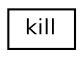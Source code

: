 digraph G
{
  edge [fontname="Helvetica",fontsize="10",labelfontname="Helvetica",labelfontsize="10"];
  node [fontname="Helvetica",fontsize="10",shape=record];
  rankdir="LR";
  Node1 [label="kill",height=0.2,width=0.4,color="black", fillcolor="white", style="filled",URL="$structkill.html"];
}
